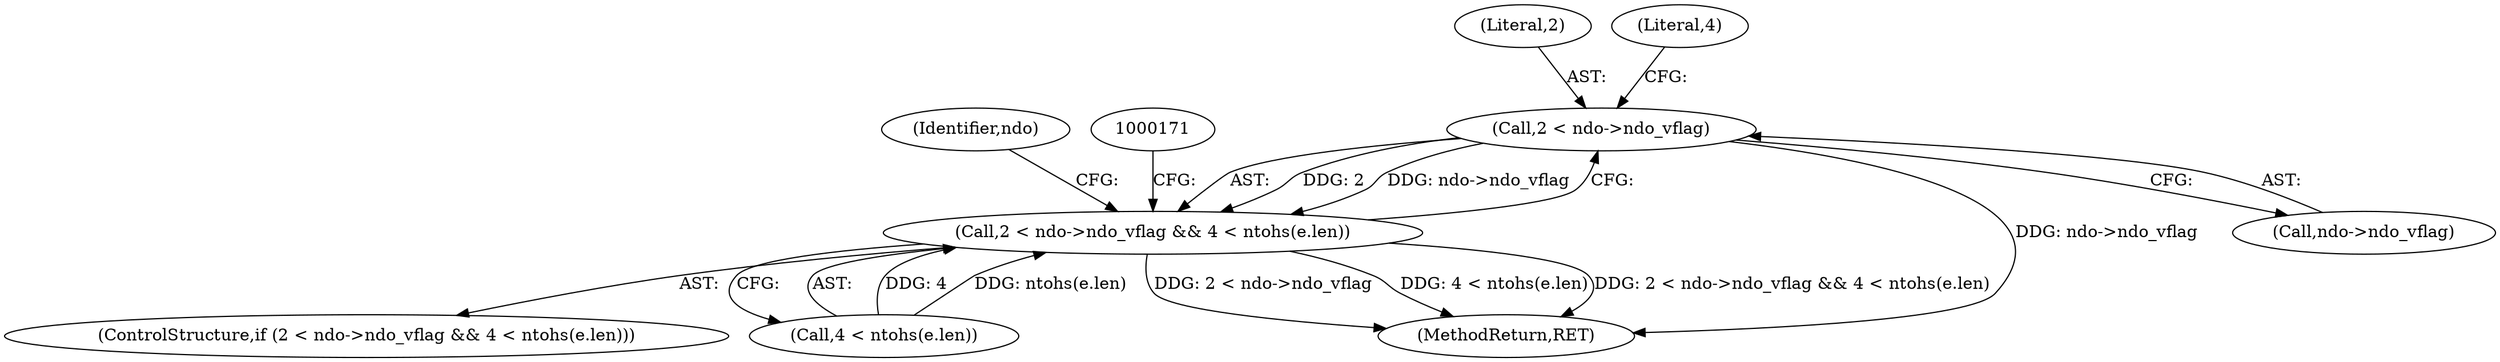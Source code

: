 digraph "0_tcpdump_8dca25d26c7ca2caf6138267f6f17111212c156e_8@pointer" {
"1000136" [label="(Call,2 < ndo->ndo_vflag)"];
"1000135" [label="(Call,2 < ndo->ndo_vflag && 4 < ntohs(e.len))"];
"1000150" [label="(Identifier,ndo)"];
"1000137" [label="(Literal,2)"];
"1000134" [label="(ControlStructure,if (2 < ndo->ndo_vflag && 4 < ntohs(e.len)))"];
"1000136" [label="(Call,2 < ndo->ndo_vflag)"];
"1000141" [label="(Call,4 < ntohs(e.len))"];
"1000142" [label="(Literal,4)"];
"1000135" [label="(Call,2 < ndo->ndo_vflag && 4 < ntohs(e.len))"];
"1000187" [label="(MethodReturn,RET)"];
"1000138" [label="(Call,ndo->ndo_vflag)"];
"1000136" -> "1000135"  [label="AST: "];
"1000136" -> "1000138"  [label="CFG: "];
"1000137" -> "1000136"  [label="AST: "];
"1000138" -> "1000136"  [label="AST: "];
"1000142" -> "1000136"  [label="CFG: "];
"1000135" -> "1000136"  [label="CFG: "];
"1000136" -> "1000187"  [label="DDG: ndo->ndo_vflag"];
"1000136" -> "1000135"  [label="DDG: 2"];
"1000136" -> "1000135"  [label="DDG: ndo->ndo_vflag"];
"1000135" -> "1000134"  [label="AST: "];
"1000135" -> "1000141"  [label="CFG: "];
"1000141" -> "1000135"  [label="AST: "];
"1000150" -> "1000135"  [label="CFG: "];
"1000171" -> "1000135"  [label="CFG: "];
"1000135" -> "1000187"  [label="DDG: 2 < ndo->ndo_vflag"];
"1000135" -> "1000187"  [label="DDG: 4 < ntohs(e.len)"];
"1000135" -> "1000187"  [label="DDG: 2 < ndo->ndo_vflag && 4 < ntohs(e.len)"];
"1000141" -> "1000135"  [label="DDG: 4"];
"1000141" -> "1000135"  [label="DDG: ntohs(e.len)"];
}
